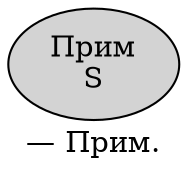 digraph SENTENCE_1409 {
	graph [label="— Прим."]
	node [style=filled]
		1 [label="Прим
S" color="" fillcolor=lightgray penwidth=1 shape=ellipse]
}